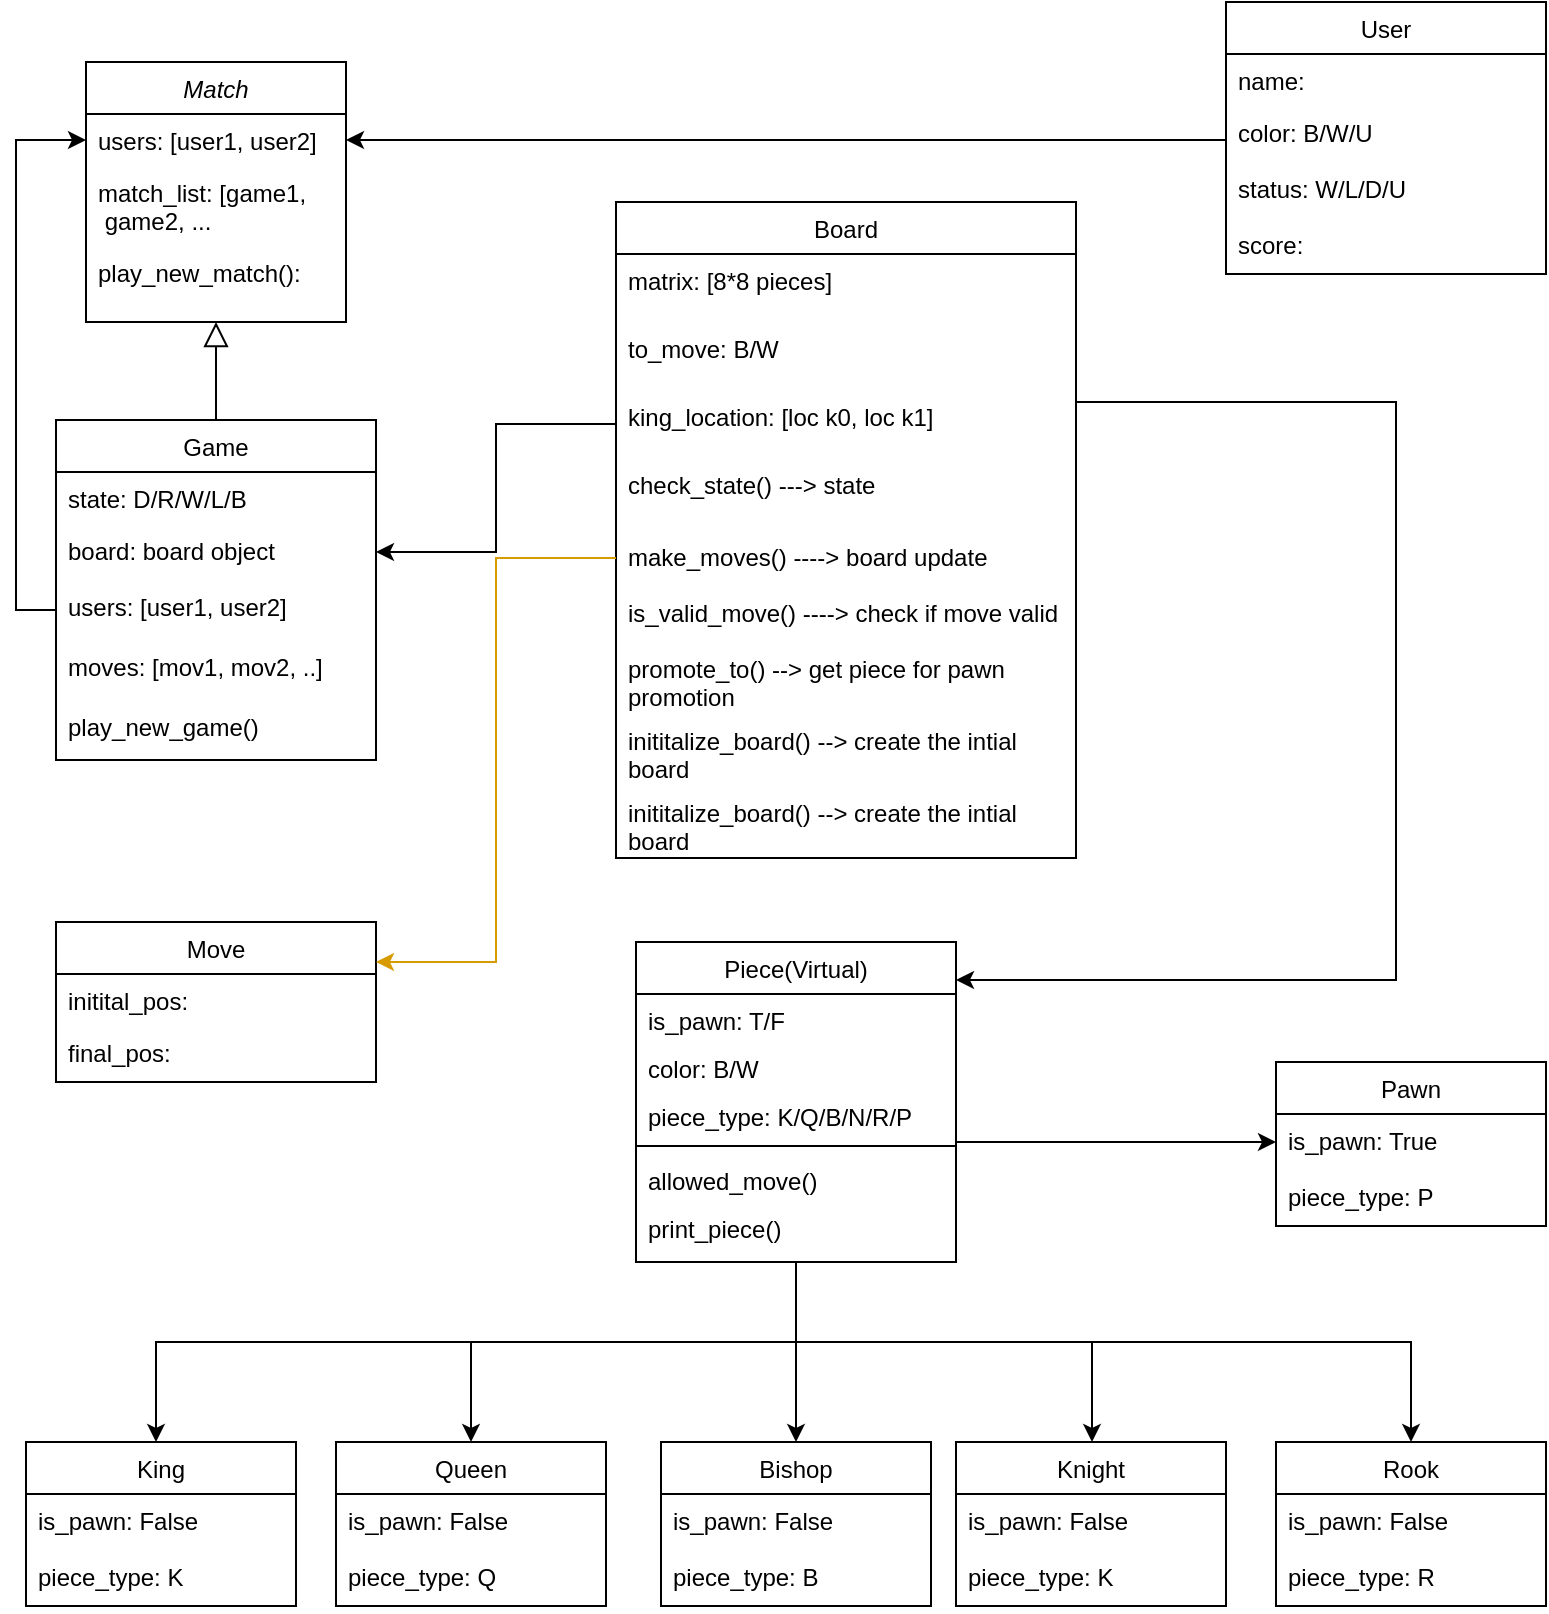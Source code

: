 <mxfile version="24.4.9" type="device">
  <diagram id="C5RBs43oDa-KdzZeNtuy" name="Page-1">
    <mxGraphModel dx="954" dy="1809" grid="1" gridSize="10" guides="1" tooltips="1" connect="1" arrows="1" fold="1" page="1" pageScale="1" pageWidth="827" pageHeight="1169" math="0" shadow="0">
      <root>
        <mxCell id="WIyWlLk6GJQsqaUBKTNV-0" />
        <mxCell id="WIyWlLk6GJQsqaUBKTNV-1" parent="WIyWlLk6GJQsqaUBKTNV-0" />
        <mxCell id="zkfFHV4jXpPFQw0GAbJ--0" value="Match" style="swimlane;fontStyle=2;align=center;verticalAlign=top;childLayout=stackLayout;horizontal=1;startSize=26;horizontalStack=0;resizeParent=1;resizeLast=0;collapsible=1;marginBottom=0;rounded=0;shadow=0;strokeWidth=1;movable=1;resizable=1;rotatable=1;deletable=1;editable=1;locked=0;connectable=1;" parent="WIyWlLk6GJQsqaUBKTNV-1" vertex="1">
          <mxGeometry x="45" y="-90" width="130" height="130" as="geometry">
            <mxRectangle x="230" y="140" width="160" height="26" as="alternateBounds" />
          </mxGeometry>
        </mxCell>
        <mxCell id="zkfFHV4jXpPFQw0GAbJ--1" value="users: [user1, user2]" style="text;align=left;verticalAlign=top;spacingLeft=4;spacingRight=4;overflow=hidden;rotatable=0;points=[[0,0.5],[1,0.5]];portConstraint=eastwest;" parent="zkfFHV4jXpPFQw0GAbJ--0" vertex="1">
          <mxGeometry y="26" width="130" height="26" as="geometry" />
        </mxCell>
        <mxCell id="-LxhpRvGO5PDX3CScZYC-8" value="match_list: [game1,&#xa; game2, ..." style="text;align=left;verticalAlign=top;spacingLeft=4;spacingRight=4;overflow=hidden;rotatable=0;points=[[0,0.5],[1,0.5]];portConstraint=eastwest;rounded=0;shadow=0;html=0;" parent="zkfFHV4jXpPFQw0GAbJ--0" vertex="1">
          <mxGeometry y="52" width="130" height="40" as="geometry" />
        </mxCell>
        <mxCell id="-LxhpRvGO5PDX3CScZYC-79" value="play_new_match():" style="text;align=left;verticalAlign=top;spacingLeft=4;spacingRight=4;overflow=hidden;rotatable=0;points=[[0,0.5],[1,0.5]];portConstraint=eastwest;rounded=0;shadow=0;html=0;" parent="zkfFHV4jXpPFQw0GAbJ--0" vertex="1">
          <mxGeometry y="92" width="130" height="30" as="geometry" />
        </mxCell>
        <mxCell id="zkfFHV4jXpPFQw0GAbJ--6" value="Game" style="swimlane;fontStyle=0;align=center;verticalAlign=top;childLayout=stackLayout;horizontal=1;startSize=26;horizontalStack=0;resizeParent=1;resizeLast=0;collapsible=1;marginBottom=0;rounded=0;shadow=0;strokeWidth=1;" parent="WIyWlLk6GJQsqaUBKTNV-1" vertex="1">
          <mxGeometry x="30" y="89" width="160" height="170" as="geometry">
            <mxRectangle x="130" y="380" width="160" height="26" as="alternateBounds" />
          </mxGeometry>
        </mxCell>
        <mxCell id="zkfFHV4jXpPFQw0GAbJ--7" value="state: D/R/W/L/B" style="text;align=left;verticalAlign=top;spacingLeft=4;spacingRight=4;overflow=hidden;rotatable=0;points=[[0,0.5],[1,0.5]];portConstraint=eastwest;" parent="zkfFHV4jXpPFQw0GAbJ--6" vertex="1">
          <mxGeometry y="26" width="160" height="26" as="geometry" />
        </mxCell>
        <mxCell id="zkfFHV4jXpPFQw0GAbJ--8" value="board: board object" style="text;align=left;verticalAlign=top;spacingLeft=4;spacingRight=4;overflow=hidden;rotatable=0;points=[[0,0.5],[1,0.5]];portConstraint=eastwest;rounded=0;shadow=0;html=0;" parent="zkfFHV4jXpPFQw0GAbJ--6" vertex="1">
          <mxGeometry y="52" width="160" height="28" as="geometry" />
        </mxCell>
        <mxCell id="-LxhpRvGO5PDX3CScZYC-65" value="users: [user1, user2]" style="text;align=left;verticalAlign=top;spacingLeft=4;spacingRight=4;overflow=hidden;rotatable=0;points=[[0,0.5],[1,0.5]];portConstraint=eastwest;rounded=0;shadow=0;html=0;" parent="zkfFHV4jXpPFQw0GAbJ--6" vertex="1">
          <mxGeometry y="80" width="160" height="30" as="geometry" />
        </mxCell>
        <mxCell id="-LxhpRvGO5PDX3CScZYC-75" value="moves: [mov1, mov2, ..]" style="text;align=left;verticalAlign=top;spacingLeft=4;spacingRight=4;overflow=hidden;rotatable=0;points=[[0,0.5],[1,0.5]];portConstraint=eastwest;rounded=0;shadow=0;html=0;" parent="zkfFHV4jXpPFQw0GAbJ--6" vertex="1">
          <mxGeometry y="110" width="160" height="30" as="geometry" />
        </mxCell>
        <mxCell id="-LxhpRvGO5PDX3CScZYC-77" value="play_new_game()" style="text;align=left;verticalAlign=top;spacingLeft=4;spacingRight=4;overflow=hidden;rotatable=0;points=[[0,0.5],[1,0.5]];portConstraint=eastwest;rounded=0;shadow=0;html=0;" parent="zkfFHV4jXpPFQw0GAbJ--6" vertex="1">
          <mxGeometry y="140" width="160" height="30" as="geometry" />
        </mxCell>
        <mxCell id="zkfFHV4jXpPFQw0GAbJ--12" value="" style="endArrow=block;endSize=10;endFill=0;shadow=0;strokeWidth=1;rounded=0;curved=0;edgeStyle=elbowEdgeStyle;elbow=vertical;" parent="WIyWlLk6GJQsqaUBKTNV-1" source="zkfFHV4jXpPFQw0GAbJ--6" target="zkfFHV4jXpPFQw0GAbJ--0" edge="1">
          <mxGeometry width="160" relative="1" as="geometry">
            <mxPoint x="25" y="193" as="sourcePoint" />
            <mxPoint x="25" y="193" as="targetPoint" />
          </mxGeometry>
        </mxCell>
        <mxCell id="-LxhpRvGO5PDX3CScZYC-31" style="edgeStyle=orthogonalEdgeStyle;rounded=0;orthogonalLoop=1;jettySize=auto;html=1;" parent="WIyWlLk6GJQsqaUBKTNV-1" source="zkfFHV4jXpPFQw0GAbJ--13" edge="1">
          <mxGeometry relative="1" as="geometry">
            <mxPoint x="80" y="600" as="targetPoint" />
            <Array as="points">
              <mxPoint x="400" y="550" />
              <mxPoint x="80" y="550" />
            </Array>
          </mxGeometry>
        </mxCell>
        <mxCell id="-LxhpRvGO5PDX3CScZYC-43" style="edgeStyle=orthogonalEdgeStyle;rounded=0;orthogonalLoop=1;jettySize=auto;html=1;exitX=0.5;exitY=1;exitDx=0;exitDy=0;entryX=0.5;entryY=0;entryDx=0;entryDy=0;" parent="WIyWlLk6GJQsqaUBKTNV-1" source="zkfFHV4jXpPFQw0GAbJ--13" target="-LxhpRvGO5PDX3CScZYC-40" edge="1">
          <mxGeometry relative="1" as="geometry">
            <Array as="points">
              <mxPoint x="400" y="550" />
              <mxPoint x="237" y="550" />
            </Array>
          </mxGeometry>
        </mxCell>
        <mxCell id="-LxhpRvGO5PDX3CScZYC-49" style="edgeStyle=orthogonalEdgeStyle;rounded=0;orthogonalLoop=1;jettySize=auto;html=1;entryX=0.5;entryY=0;entryDx=0;entryDy=0;" parent="WIyWlLk6GJQsqaUBKTNV-1" source="zkfFHV4jXpPFQw0GAbJ--13" target="-LxhpRvGO5PDX3CScZYC-46" edge="1">
          <mxGeometry relative="1" as="geometry" />
        </mxCell>
        <mxCell id="-LxhpRvGO5PDX3CScZYC-53" style="edgeStyle=orthogonalEdgeStyle;rounded=0;orthogonalLoop=1;jettySize=auto;html=1;" parent="WIyWlLk6GJQsqaUBKTNV-1" source="zkfFHV4jXpPFQw0GAbJ--13" target="-LxhpRvGO5PDX3CScZYC-50" edge="1">
          <mxGeometry relative="1" as="geometry">
            <Array as="points">
              <mxPoint x="400" y="550" />
              <mxPoint x="548" y="550" />
            </Array>
          </mxGeometry>
        </mxCell>
        <mxCell id="-LxhpRvGO5PDX3CScZYC-57" style="edgeStyle=orthogonalEdgeStyle;rounded=0;orthogonalLoop=1;jettySize=auto;html=1;entryX=0.5;entryY=0;entryDx=0;entryDy=0;" parent="WIyWlLk6GJQsqaUBKTNV-1" source="zkfFHV4jXpPFQw0GAbJ--13" target="-LxhpRvGO5PDX3CScZYC-54" edge="1">
          <mxGeometry relative="1" as="geometry">
            <Array as="points">
              <mxPoint x="400" y="550" />
              <mxPoint x="707" y="550" />
            </Array>
          </mxGeometry>
        </mxCell>
        <mxCell id="zkfFHV4jXpPFQw0GAbJ--13" value="Piece(Virtual)" style="swimlane;fontStyle=0;align=center;verticalAlign=top;childLayout=stackLayout;horizontal=1;startSize=26;horizontalStack=0;resizeParent=1;resizeLast=0;collapsible=1;marginBottom=0;rounded=0;shadow=0;strokeWidth=1;" parent="WIyWlLk6GJQsqaUBKTNV-1" vertex="1">
          <mxGeometry x="320" y="350" width="160" height="160" as="geometry">
            <mxRectangle x="340" y="380" width="170" height="26" as="alternateBounds" />
          </mxGeometry>
        </mxCell>
        <mxCell id="zkfFHV4jXpPFQw0GAbJ--14" value="is_pawn: T/F" style="text;align=left;verticalAlign=top;spacingLeft=4;spacingRight=4;overflow=hidden;rotatable=0;points=[[0,0.5],[1,0.5]];portConstraint=eastwest;" parent="zkfFHV4jXpPFQw0GAbJ--13" vertex="1">
          <mxGeometry y="26" width="160" height="24" as="geometry" />
        </mxCell>
        <mxCell id="-LxhpRvGO5PDX3CScZYC-27" value="color: B/W" style="text;align=left;verticalAlign=top;spacingLeft=4;spacingRight=4;overflow=hidden;rotatable=0;points=[[0,0.5],[1,0.5]];portConstraint=eastwest;" parent="zkfFHV4jXpPFQw0GAbJ--13" vertex="1">
          <mxGeometry y="50" width="160" height="24" as="geometry" />
        </mxCell>
        <mxCell id="-LxhpRvGO5PDX3CScZYC-30" value="piece_type: K/Q/B/N/R/P" style="text;align=left;verticalAlign=top;spacingLeft=4;spacingRight=4;overflow=hidden;rotatable=0;points=[[0,0.5],[1,0.5]];portConstraint=eastwest;" parent="zkfFHV4jXpPFQw0GAbJ--13" vertex="1">
          <mxGeometry y="74" width="160" height="24" as="geometry" />
        </mxCell>
        <mxCell id="zkfFHV4jXpPFQw0GAbJ--15" value="" style="line;html=1;strokeWidth=1;align=left;verticalAlign=middle;spacingTop=-1;spacingLeft=3;spacingRight=3;rotatable=0;labelPosition=right;points=[];portConstraint=eastwest;" parent="zkfFHV4jXpPFQw0GAbJ--13" vertex="1">
          <mxGeometry y="98" width="160" height="8" as="geometry" />
        </mxCell>
        <mxCell id="-LxhpRvGO5PDX3CScZYC-28" value="allowed_move()" style="text;align=left;verticalAlign=top;spacingLeft=4;spacingRight=4;overflow=hidden;rotatable=0;points=[[0,0.5],[1,0.5]];portConstraint=eastwest;" parent="zkfFHV4jXpPFQw0GAbJ--13" vertex="1">
          <mxGeometry y="106" width="160" height="24" as="geometry" />
        </mxCell>
        <mxCell id="-LxhpRvGO5PDX3CScZYC-45" value="print_piece()" style="text;align=left;verticalAlign=top;spacingLeft=4;spacingRight=4;overflow=hidden;rotatable=0;points=[[0,0.5],[1,0.5]];portConstraint=eastwest;" parent="zkfFHV4jXpPFQw0GAbJ--13" vertex="1">
          <mxGeometry y="130" width="160" height="24" as="geometry" />
        </mxCell>
        <mxCell id="zkfFHV4jXpPFQw0GAbJ--17" value="Board" style="swimlane;fontStyle=0;align=center;verticalAlign=top;childLayout=stackLayout;horizontal=1;startSize=26;horizontalStack=0;resizeParent=1;resizeLast=0;collapsible=1;marginBottom=0;rounded=0;shadow=0;strokeWidth=1;movable=1;resizable=1;rotatable=1;deletable=1;editable=1;locked=0;connectable=1;" parent="WIyWlLk6GJQsqaUBKTNV-1" vertex="1">
          <mxGeometry x="310" y="-20" width="230" height="328" as="geometry">
            <mxRectangle x="550" y="140" width="160" height="26" as="alternateBounds" />
          </mxGeometry>
        </mxCell>
        <mxCell id="-LxhpRvGO5PDX3CScZYC-23" value="matrix: [8*8 pieces]" style="text;align=left;verticalAlign=top;spacingLeft=4;spacingRight=4;overflow=hidden;rotatable=0;points=[[0,0.5],[1,0.5]];portConstraint=eastwest;" parent="zkfFHV4jXpPFQw0GAbJ--17" vertex="1">
          <mxGeometry y="26" width="230" height="34" as="geometry" />
        </mxCell>
        <mxCell id="-LxhpRvGO5PDX3CScZYC-67" value="to_move: B/W" style="text;align=left;verticalAlign=top;spacingLeft=4;spacingRight=4;overflow=hidden;rotatable=0;points=[[0,0.5],[1,0.5]];portConstraint=eastwest;" parent="zkfFHV4jXpPFQw0GAbJ--17" vertex="1">
          <mxGeometry y="60" width="230" height="34" as="geometry" />
        </mxCell>
        <mxCell id="zkfFHV4jXpPFQw0GAbJ--18" value="king_location: [loc k0, loc k1]" style="text;align=left;verticalAlign=top;spacingLeft=4;spacingRight=4;overflow=hidden;rotatable=0;points=[[0,0.5],[1,0.5]];portConstraint=eastwest;" parent="zkfFHV4jXpPFQw0GAbJ--17" vertex="1">
          <mxGeometry y="94" width="230" height="34" as="geometry" />
        </mxCell>
        <mxCell id="-LxhpRvGO5PDX3CScZYC-16" value="check_state() ---&gt; state" style="text;align=left;verticalAlign=top;spacingLeft=4;spacingRight=4;overflow=hidden;rotatable=0;points=[[0,0.5],[1,0.5]];portConstraint=eastwest;rounded=0;shadow=0;html=0;" parent="zkfFHV4jXpPFQw0GAbJ--17" vertex="1">
          <mxGeometry y="128" width="230" height="36" as="geometry" />
        </mxCell>
        <mxCell id="-LxhpRvGO5PDX3CScZYC-18" value="make_moves() ----&gt; board update" style="text;align=left;verticalAlign=top;spacingLeft=4;spacingRight=4;overflow=hidden;rotatable=0;points=[[0,0.5],[1,0.5]];portConstraint=eastwest;rounded=0;shadow=0;html=0;" parent="zkfFHV4jXpPFQw0GAbJ--17" vertex="1">
          <mxGeometry y="164" width="230" height="28" as="geometry" />
        </mxCell>
        <mxCell id="-LxhpRvGO5PDX3CScZYC-19" value="is_valid_move() ----&gt; check if move valid" style="text;align=left;verticalAlign=top;spacingLeft=4;spacingRight=4;overflow=hidden;rotatable=0;points=[[0,0.5],[1,0.5]];portConstraint=eastwest;rounded=0;shadow=0;html=0;" parent="zkfFHV4jXpPFQw0GAbJ--17" vertex="1">
          <mxGeometry y="192" width="230" height="28" as="geometry" />
        </mxCell>
        <mxCell id="-LxhpRvGO5PDX3CScZYC-20" value="promote_to() --&gt; get piece for pawn &#xa;promotion" style="text;align=left;verticalAlign=top;spacingLeft=4;spacingRight=4;overflow=hidden;rotatable=0;points=[[0,0.5],[1,0.5]];portConstraint=eastwest;rounded=0;shadow=0;html=0;" parent="zkfFHV4jXpPFQw0GAbJ--17" vertex="1">
          <mxGeometry y="220" width="230" height="36" as="geometry" />
        </mxCell>
        <mxCell id="-LxhpRvGO5PDX3CScZYC-66" value="inititalize_board() --&gt; create the intial &#xa;board" style="text;align=left;verticalAlign=top;spacingLeft=4;spacingRight=4;overflow=hidden;rotatable=0;points=[[0,0.5],[1,0.5]];portConstraint=eastwest;rounded=0;shadow=0;html=0;" parent="zkfFHV4jXpPFQw0GAbJ--17" vertex="1">
          <mxGeometry y="256" width="230" height="36" as="geometry" />
        </mxCell>
        <mxCell id="-LxhpRvGO5PDX3CScZYC-81" value="inititalize_board() --&gt; create the intial &#xa;board" style="text;align=left;verticalAlign=top;spacingLeft=4;spacingRight=4;overflow=hidden;rotatable=0;points=[[0,0.5],[1,0.5]];portConstraint=eastwest;rounded=0;shadow=0;html=0;" parent="zkfFHV4jXpPFQw0GAbJ--17" vertex="1">
          <mxGeometry y="292" width="230" height="36" as="geometry" />
        </mxCell>
        <mxCell id="-LxhpRvGO5PDX3CScZYC-17" style="edgeStyle=orthogonalEdgeStyle;rounded=0;orthogonalLoop=1;jettySize=auto;html=1;entryX=1;entryY=0.5;entryDx=0;entryDy=0;" parent="WIyWlLk6GJQsqaUBKTNV-1" source="zkfFHV4jXpPFQw0GAbJ--18" target="zkfFHV4jXpPFQw0GAbJ--8" edge="1">
          <mxGeometry relative="1" as="geometry" />
        </mxCell>
        <mxCell id="-LxhpRvGO5PDX3CScZYC-32" value="King" style="swimlane;fontStyle=0;align=center;verticalAlign=top;childLayout=stackLayout;horizontal=1;startSize=26;horizontalStack=0;resizeParent=1;resizeLast=0;collapsible=1;marginBottom=0;rounded=0;shadow=0;strokeWidth=1;" parent="WIyWlLk6GJQsqaUBKTNV-1" vertex="1">
          <mxGeometry x="15" y="600" width="135" height="82" as="geometry">
            <mxRectangle x="130" y="380" width="160" height="26" as="alternateBounds" />
          </mxGeometry>
        </mxCell>
        <mxCell id="-LxhpRvGO5PDX3CScZYC-34" value="is_pawn: False" style="text;align=left;verticalAlign=top;spacingLeft=4;spacingRight=4;overflow=hidden;rotatable=0;points=[[0,0.5],[1,0.5]];portConstraint=eastwest;rounded=0;shadow=0;html=0;" parent="-LxhpRvGO5PDX3CScZYC-32" vertex="1">
          <mxGeometry y="26" width="135" height="28" as="geometry" />
        </mxCell>
        <mxCell id="-LxhpRvGO5PDX3CScZYC-38" value="piece_type: K" style="text;align=left;verticalAlign=top;spacingLeft=4;spacingRight=4;overflow=hidden;rotatable=0;points=[[0,0.5],[1,0.5]];portConstraint=eastwest;rounded=0;shadow=0;html=0;" parent="-LxhpRvGO5PDX3CScZYC-32" vertex="1">
          <mxGeometry y="54" width="135" height="28" as="geometry" />
        </mxCell>
        <mxCell id="-LxhpRvGO5PDX3CScZYC-40" value="Queen" style="swimlane;fontStyle=0;align=center;verticalAlign=top;childLayout=stackLayout;horizontal=1;startSize=26;horizontalStack=0;resizeParent=1;resizeLast=0;collapsible=1;marginBottom=0;rounded=0;shadow=0;strokeWidth=1;" parent="WIyWlLk6GJQsqaUBKTNV-1" vertex="1">
          <mxGeometry x="170" y="600" width="135" height="82" as="geometry">
            <mxRectangle x="130" y="380" width="160" height="26" as="alternateBounds" />
          </mxGeometry>
        </mxCell>
        <mxCell id="-LxhpRvGO5PDX3CScZYC-41" value="is_pawn: False" style="text;align=left;verticalAlign=top;spacingLeft=4;spacingRight=4;overflow=hidden;rotatable=0;points=[[0,0.5],[1,0.5]];portConstraint=eastwest;rounded=0;shadow=0;html=0;" parent="-LxhpRvGO5PDX3CScZYC-40" vertex="1">
          <mxGeometry y="26" width="135" height="28" as="geometry" />
        </mxCell>
        <mxCell id="-LxhpRvGO5PDX3CScZYC-42" value="piece_type: Q" style="text;align=left;verticalAlign=top;spacingLeft=4;spacingRight=4;overflow=hidden;rotatable=0;points=[[0,0.5],[1,0.5]];portConstraint=eastwest;rounded=0;shadow=0;html=0;" parent="-LxhpRvGO5PDX3CScZYC-40" vertex="1">
          <mxGeometry y="54" width="135" height="28" as="geometry" />
        </mxCell>
        <mxCell id="-LxhpRvGO5PDX3CScZYC-46" value="Bishop" style="swimlane;fontStyle=0;align=center;verticalAlign=top;childLayout=stackLayout;horizontal=1;startSize=26;horizontalStack=0;resizeParent=1;resizeLast=0;collapsible=1;marginBottom=0;rounded=0;shadow=0;strokeWidth=1;" parent="WIyWlLk6GJQsqaUBKTNV-1" vertex="1">
          <mxGeometry x="332.5" y="600" width="135" height="82" as="geometry">
            <mxRectangle x="130" y="380" width="160" height="26" as="alternateBounds" />
          </mxGeometry>
        </mxCell>
        <mxCell id="-LxhpRvGO5PDX3CScZYC-47" value="is_pawn: False" style="text;align=left;verticalAlign=top;spacingLeft=4;spacingRight=4;overflow=hidden;rotatable=0;points=[[0,0.5],[1,0.5]];portConstraint=eastwest;rounded=0;shadow=0;html=0;" parent="-LxhpRvGO5PDX3CScZYC-46" vertex="1">
          <mxGeometry y="26" width="135" height="28" as="geometry" />
        </mxCell>
        <mxCell id="-LxhpRvGO5PDX3CScZYC-48" value="piece_type: B" style="text;align=left;verticalAlign=top;spacingLeft=4;spacingRight=4;overflow=hidden;rotatable=0;points=[[0,0.5],[1,0.5]];portConstraint=eastwest;rounded=0;shadow=0;html=0;" parent="-LxhpRvGO5PDX3CScZYC-46" vertex="1">
          <mxGeometry y="54" width="135" height="28" as="geometry" />
        </mxCell>
        <mxCell id="-LxhpRvGO5PDX3CScZYC-50" value="Knight" style="swimlane;fontStyle=0;align=center;verticalAlign=top;childLayout=stackLayout;horizontal=1;startSize=26;horizontalStack=0;resizeParent=1;resizeLast=0;collapsible=1;marginBottom=0;rounded=0;shadow=0;strokeWidth=1;" parent="WIyWlLk6GJQsqaUBKTNV-1" vertex="1">
          <mxGeometry x="480" y="600" width="135" height="82" as="geometry">
            <mxRectangle x="130" y="380" width="160" height="26" as="alternateBounds" />
          </mxGeometry>
        </mxCell>
        <mxCell id="-LxhpRvGO5PDX3CScZYC-51" value="is_pawn: False" style="text;align=left;verticalAlign=top;spacingLeft=4;spacingRight=4;overflow=hidden;rotatable=0;points=[[0,0.5],[1,0.5]];portConstraint=eastwest;rounded=0;shadow=0;html=0;" parent="-LxhpRvGO5PDX3CScZYC-50" vertex="1">
          <mxGeometry y="26" width="135" height="28" as="geometry" />
        </mxCell>
        <mxCell id="-LxhpRvGO5PDX3CScZYC-52" value="piece_type: K" style="text;align=left;verticalAlign=top;spacingLeft=4;spacingRight=4;overflow=hidden;rotatable=0;points=[[0,0.5],[1,0.5]];portConstraint=eastwest;rounded=0;shadow=0;html=0;" parent="-LxhpRvGO5PDX3CScZYC-50" vertex="1">
          <mxGeometry y="54" width="135" height="28" as="geometry" />
        </mxCell>
        <mxCell id="-LxhpRvGO5PDX3CScZYC-54" value="Rook" style="swimlane;fontStyle=0;align=center;verticalAlign=top;childLayout=stackLayout;horizontal=1;startSize=26;horizontalStack=0;resizeParent=1;resizeLast=0;collapsible=1;marginBottom=0;rounded=0;shadow=0;strokeWidth=1;" parent="WIyWlLk6GJQsqaUBKTNV-1" vertex="1">
          <mxGeometry x="640" y="600" width="135" height="82" as="geometry">
            <mxRectangle x="130" y="380" width="160" height="26" as="alternateBounds" />
          </mxGeometry>
        </mxCell>
        <mxCell id="-LxhpRvGO5PDX3CScZYC-55" value="is_pawn: False" style="text;align=left;verticalAlign=top;spacingLeft=4;spacingRight=4;overflow=hidden;rotatable=0;points=[[0,0.5],[1,0.5]];portConstraint=eastwest;rounded=0;shadow=0;html=0;" parent="-LxhpRvGO5PDX3CScZYC-54" vertex="1">
          <mxGeometry y="26" width="135" height="28" as="geometry" />
        </mxCell>
        <mxCell id="-LxhpRvGO5PDX3CScZYC-56" value="piece_type: R" style="text;align=left;verticalAlign=top;spacingLeft=4;spacingRight=4;overflow=hidden;rotatable=0;points=[[0,0.5],[1,0.5]];portConstraint=eastwest;rounded=0;shadow=0;html=0;" parent="-LxhpRvGO5PDX3CScZYC-54" vertex="1">
          <mxGeometry y="54" width="135" height="28" as="geometry" />
        </mxCell>
        <mxCell id="-LxhpRvGO5PDX3CScZYC-60" style="edgeStyle=orthogonalEdgeStyle;rounded=0;orthogonalLoop=1;jettySize=auto;html=1;exitX=1;exitY=0.5;exitDx=0;exitDy=0;entryX=1;entryY=0.5;entryDx=0;entryDy=0;" parent="WIyWlLk6GJQsqaUBKTNV-1" edge="1">
          <mxGeometry relative="1" as="geometry">
            <mxPoint x="540" y="40" as="sourcePoint" />
            <mxPoint x="480" y="369" as="targetPoint" />
            <Array as="points">
              <mxPoint x="540" y="80" />
              <mxPoint x="700" y="80" />
              <mxPoint x="700" y="369" />
            </Array>
          </mxGeometry>
        </mxCell>
        <mxCell id="-LxhpRvGO5PDX3CScZYC-61" value="Pawn" style="swimlane;fontStyle=0;align=center;verticalAlign=top;childLayout=stackLayout;horizontal=1;startSize=26;horizontalStack=0;resizeParent=1;resizeLast=0;collapsible=1;marginBottom=0;rounded=0;shadow=0;strokeWidth=1;" parent="WIyWlLk6GJQsqaUBKTNV-1" vertex="1">
          <mxGeometry x="640" y="410" width="135" height="82" as="geometry">
            <mxRectangle x="130" y="380" width="160" height="26" as="alternateBounds" />
          </mxGeometry>
        </mxCell>
        <mxCell id="-LxhpRvGO5PDX3CScZYC-62" value="is_pawn: True" style="text;align=left;verticalAlign=top;spacingLeft=4;spacingRight=4;overflow=hidden;rotatable=0;points=[[0,0.5],[1,0.5]];portConstraint=eastwest;rounded=0;shadow=0;html=0;" parent="-LxhpRvGO5PDX3CScZYC-61" vertex="1">
          <mxGeometry y="26" width="135" height="28" as="geometry" />
        </mxCell>
        <mxCell id="-LxhpRvGO5PDX3CScZYC-63" value="piece_type: P" style="text;align=left;verticalAlign=top;spacingLeft=4;spacingRight=4;overflow=hidden;rotatable=0;points=[[0,0.5],[1,0.5]];portConstraint=eastwest;rounded=0;shadow=0;html=0;" parent="-LxhpRvGO5PDX3CScZYC-61" vertex="1">
          <mxGeometry y="54" width="135" height="28" as="geometry" />
        </mxCell>
        <mxCell id="-LxhpRvGO5PDX3CScZYC-64" style="edgeStyle=orthogonalEdgeStyle;rounded=0;orthogonalLoop=1;jettySize=auto;html=1;exitX=1;exitY=-0.042;exitDx=0;exitDy=0;exitPerimeter=0;" parent="WIyWlLk6GJQsqaUBKTNV-1" source="-LxhpRvGO5PDX3CScZYC-28" target="-LxhpRvGO5PDX3CScZYC-62" edge="1">
          <mxGeometry relative="1" as="geometry">
            <Array as="points">
              <mxPoint x="480" y="450" />
            </Array>
          </mxGeometry>
        </mxCell>
        <mxCell id="-LxhpRvGO5PDX3CScZYC-69" value="Move" style="swimlane;fontStyle=0;align=center;verticalAlign=top;childLayout=stackLayout;horizontal=1;startSize=26;horizontalStack=0;resizeParent=1;resizeLast=0;collapsible=1;marginBottom=0;rounded=0;shadow=0;strokeWidth=1;" parent="WIyWlLk6GJQsqaUBKTNV-1" vertex="1">
          <mxGeometry x="30" y="340" width="160" height="80" as="geometry">
            <mxRectangle x="130" y="380" width="160" height="26" as="alternateBounds" />
          </mxGeometry>
        </mxCell>
        <mxCell id="-LxhpRvGO5PDX3CScZYC-70" value="initital_pos:" style="text;align=left;verticalAlign=top;spacingLeft=4;spacingRight=4;overflow=hidden;rotatable=0;points=[[0,0.5],[1,0.5]];portConstraint=eastwest;" parent="-LxhpRvGO5PDX3CScZYC-69" vertex="1">
          <mxGeometry y="26" width="160" height="26" as="geometry" />
        </mxCell>
        <mxCell id="-LxhpRvGO5PDX3CScZYC-71" value="final_pos:" style="text;align=left;verticalAlign=top;spacingLeft=4;spacingRight=4;overflow=hidden;rotatable=0;points=[[0,0.5],[1,0.5]];portConstraint=eastwest;rounded=0;shadow=0;html=0;" parent="-LxhpRvGO5PDX3CScZYC-69" vertex="1">
          <mxGeometry y="52" width="160" height="28" as="geometry" />
        </mxCell>
        <mxCell id="-LxhpRvGO5PDX3CScZYC-73" style="edgeStyle=orthogonalEdgeStyle;rounded=0;orthogonalLoop=1;jettySize=auto;html=1;entryX=1;entryY=0.25;entryDx=0;entryDy=0;fillColor=#ffe6cc;strokeColor=#d79b00;" parent="WIyWlLk6GJQsqaUBKTNV-1" source="-LxhpRvGO5PDX3CScZYC-18" target="-LxhpRvGO5PDX3CScZYC-69" edge="1">
          <mxGeometry relative="1" as="geometry" />
        </mxCell>
        <mxCell id="OLbjxxOKFaGe89O72nue-0" value="User" style="swimlane;fontStyle=0;align=center;verticalAlign=top;childLayout=stackLayout;horizontal=1;startSize=26;horizontalStack=0;resizeParent=1;resizeLast=0;collapsible=1;marginBottom=0;rounded=0;shadow=0;strokeWidth=1;" vertex="1" parent="WIyWlLk6GJQsqaUBKTNV-1">
          <mxGeometry x="615" y="-120" width="160" height="136" as="geometry">
            <mxRectangle x="130" y="380" width="160" height="26" as="alternateBounds" />
          </mxGeometry>
        </mxCell>
        <mxCell id="OLbjxxOKFaGe89O72nue-1" value="name: " style="text;align=left;verticalAlign=top;spacingLeft=4;spacingRight=4;overflow=hidden;rotatable=0;points=[[0,0.5],[1,0.5]];portConstraint=eastwest;" vertex="1" parent="OLbjxxOKFaGe89O72nue-0">
          <mxGeometry y="26" width="160" height="26" as="geometry" />
        </mxCell>
        <mxCell id="OLbjxxOKFaGe89O72nue-2" value="color: B/W/U" style="text;align=left;verticalAlign=top;spacingLeft=4;spacingRight=4;overflow=hidden;rotatable=0;points=[[0,0.5],[1,0.5]];portConstraint=eastwest;rounded=0;shadow=0;html=0;" vertex="1" parent="OLbjxxOKFaGe89O72nue-0">
          <mxGeometry y="52" width="160" height="28" as="geometry" />
        </mxCell>
        <mxCell id="OLbjxxOKFaGe89O72nue-3" value="status: W/L/D/U" style="text;align=left;verticalAlign=top;spacingLeft=4;spacingRight=4;overflow=hidden;rotatable=0;points=[[0,0.5],[1,0.5]];portConstraint=eastwest;rounded=0;shadow=0;html=0;" vertex="1" parent="OLbjxxOKFaGe89O72nue-0">
          <mxGeometry y="80" width="160" height="28" as="geometry" />
        </mxCell>
        <mxCell id="OLbjxxOKFaGe89O72nue-10" value="score: " style="text;align=left;verticalAlign=top;spacingLeft=4;spacingRight=4;overflow=hidden;rotatable=0;points=[[0,0.5],[1,0.5]];portConstraint=eastwest;rounded=0;shadow=0;html=0;" vertex="1" parent="OLbjxxOKFaGe89O72nue-0">
          <mxGeometry y="108" width="160" height="28" as="geometry" />
        </mxCell>
        <mxCell id="OLbjxxOKFaGe89O72nue-5" style="edgeStyle=orthogonalEdgeStyle;rounded=0;orthogonalLoop=1;jettySize=auto;html=1;entryX=1;entryY=0.5;entryDx=0;entryDy=0;" edge="1" parent="WIyWlLk6GJQsqaUBKTNV-1" source="OLbjxxOKFaGe89O72nue-2" target="zkfFHV4jXpPFQw0GAbJ--1">
          <mxGeometry relative="1" as="geometry">
            <Array as="points">
              <mxPoint x="510" y="-51" />
              <mxPoint x="510" y="-51" />
            </Array>
          </mxGeometry>
        </mxCell>
        <mxCell id="OLbjxxOKFaGe89O72nue-9" style="edgeStyle=orthogonalEdgeStyle;rounded=0;orthogonalLoop=1;jettySize=auto;html=1;entryX=0;entryY=0.5;entryDx=0;entryDy=0;" edge="1" parent="WIyWlLk6GJQsqaUBKTNV-1" source="-LxhpRvGO5PDX3CScZYC-65" target="zkfFHV4jXpPFQw0GAbJ--1">
          <mxGeometry relative="1" as="geometry" />
        </mxCell>
      </root>
    </mxGraphModel>
  </diagram>
</mxfile>
